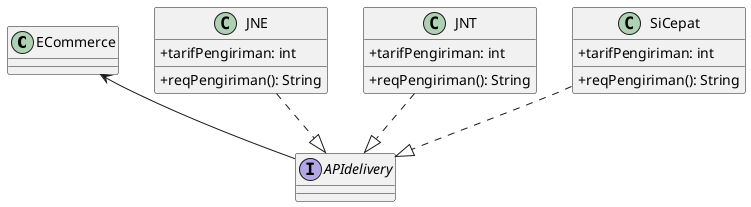 @startuml

skinparam classAttributeIconSize 0
/'
menonaktifkan skin bawaan dari plantUML untuk access modifier (public, private, protected)
'/

class ECommerce{
    
}

class JNE{
    'atribut'
    +tarifPengiriman: int

    'method'
    +reqPengiriman(): String
}

class JNT{
    'atribut'
    +tarifPengiriman: int

    'method'
    +reqPengiriman(): String
}

class SiCepat{
    'atribut'
    +tarifPengiriman: int

    'method'
    +reqPengiriman(): String
}

interface APIdelivery {
}

JNE ..|> APIdelivery
JNT ..|> APIdelivery
SiCepat ..|> APIdelivery
ECommerce <-- APIdelivery

@enduml
